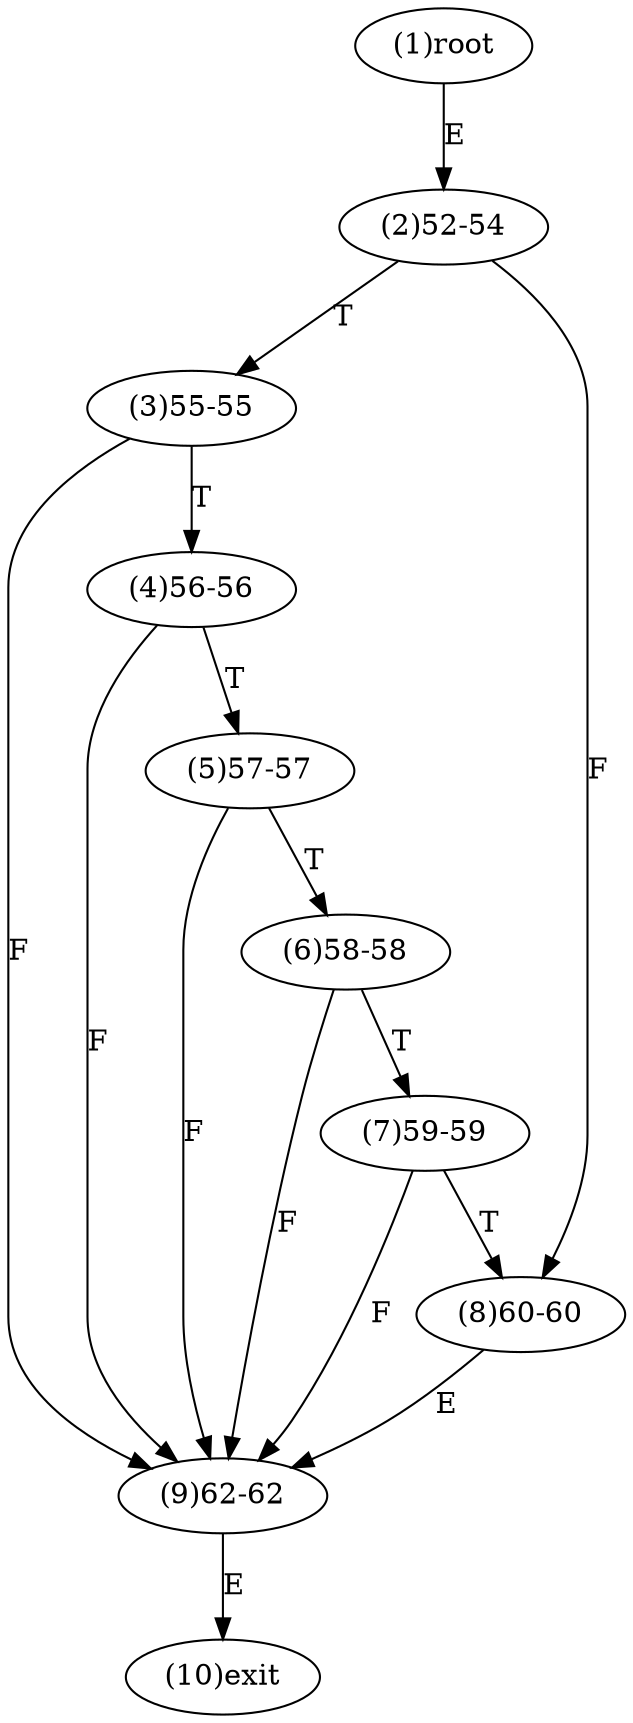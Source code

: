 digraph "" { 
1[ label="(1)root"];
2[ label="(2)52-54"];
3[ label="(3)55-55"];
4[ label="(4)56-56"];
5[ label="(5)57-57"];
6[ label="(6)58-58"];
7[ label="(7)59-59"];
8[ label="(8)60-60"];
9[ label="(9)62-62"];
10[ label="(10)exit"];
1->2[ label="E"];
2->8[ label="F"];
2->3[ label="T"];
3->9[ label="F"];
3->4[ label="T"];
4->9[ label="F"];
4->5[ label="T"];
5->9[ label="F"];
5->6[ label="T"];
6->9[ label="F"];
6->7[ label="T"];
7->9[ label="F"];
7->8[ label="T"];
8->9[ label="E"];
9->10[ label="E"];
}